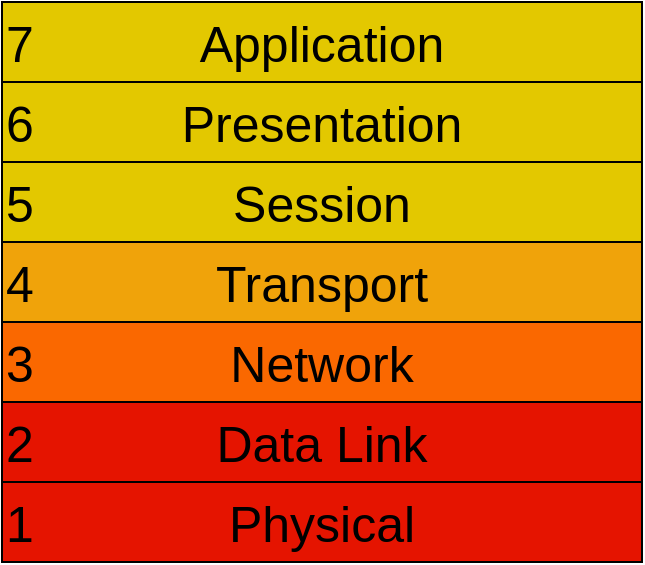 <mxfile>
    <diagram id="5eFzygX6tdotsyTZl9x6" name="Page-1">
        <mxGraphModel dx="1372" dy="1356" grid="1" gridSize="10" guides="1" tooltips="1" connect="1" arrows="1" fold="1" page="1" pageScale="1" pageWidth="850" pageHeight="1100" math="0" shadow="0">
            <root>
                <mxCell id="0"/>
                <mxCell id="1" parent="0"/>
                <mxCell id="2" value="Session" style="rounded=0;whiteSpace=wrap;html=1;fontSize=25;fillColor=#e3c800;fontColor=#000000;strokeColor=#000000;" vertex="1" parent="1">
                    <mxGeometry x="20" y="100" width="320" height="40" as="geometry"/>
                </mxCell>
                <mxCell id="3" value="Transport" style="rounded=0;whiteSpace=wrap;html=1;fontSize=25;fillColor=#f0a30a;fontColor=#000000;strokeColor=#000000;" vertex="1" parent="1">
                    <mxGeometry x="20" y="140" width="320" height="40" as="geometry"/>
                </mxCell>
                <mxCell id="4" value="Network" style="rounded=0;whiteSpace=wrap;html=1;fontSize=25;fillColor=#fa6800;fontColor=#000000;strokeColor=#000000;" vertex="1" parent="1">
                    <mxGeometry x="20" y="180" width="320" height="40" as="geometry"/>
                </mxCell>
                <mxCell id="5" value="Data Link" style="rounded=0;whiteSpace=wrap;html=1;fontSize=25;fillColor=#e51400;fontColor=#000000;strokeColor=#000000;" vertex="1" parent="1">
                    <mxGeometry x="20" y="220" width="320" height="40" as="geometry"/>
                </mxCell>
                <mxCell id="6" value="Physical" style="rounded=0;whiteSpace=wrap;html=1;fontSize=25;fillColor=#e51400;fontColor=#000000;strokeColor=#000000;" vertex="1" parent="1">
                    <mxGeometry x="20" y="260" width="320" height="40" as="geometry"/>
                </mxCell>
                <mxCell id="7" value="5" style="text;html=1;strokeColor=none;fillColor=none;align=left;verticalAlign=middle;whiteSpace=wrap;rounded=0;fontSize=25;fontColor=#000000;" vertex="1" parent="1">
                    <mxGeometry x="20" y="105" width="60" height="30" as="geometry"/>
                </mxCell>
                <mxCell id="8" value="3" style="text;html=1;strokeColor=none;fillColor=none;align=left;verticalAlign=middle;whiteSpace=wrap;rounded=0;fontSize=25;fontColor=#000000;" vertex="1" parent="1">
                    <mxGeometry x="20" y="185" width="60" height="30" as="geometry"/>
                </mxCell>
                <mxCell id="9" value="4" style="text;html=1;strokeColor=none;fillColor=none;align=left;verticalAlign=middle;whiteSpace=wrap;rounded=0;fontSize=25;fontColor=#000000;" vertex="1" parent="1">
                    <mxGeometry x="20" y="145" width="60" height="30" as="geometry"/>
                </mxCell>
                <mxCell id="10" value="1" style="text;html=1;strokeColor=none;fillColor=none;align=left;verticalAlign=middle;whiteSpace=wrap;rounded=0;fontSize=25;fontColor=#000000;" vertex="1" parent="1">
                    <mxGeometry x="20" y="265" width="60" height="30" as="geometry"/>
                </mxCell>
                <mxCell id="11" value="2" style="text;html=1;strokeColor=none;fillColor=none;align=left;verticalAlign=middle;whiteSpace=wrap;rounded=0;fontSize=25;fontColor=#000000;" vertex="1" parent="1">
                    <mxGeometry x="20" y="225" width="60" height="30" as="geometry"/>
                </mxCell>
                <mxCell id="13" value="Presentation" style="rounded=0;whiteSpace=wrap;html=1;fontSize=25;fillColor=#e3c800;fontColor=#000000;strokeColor=#000000;" vertex="1" parent="1">
                    <mxGeometry x="20" y="60" width="320" height="40" as="geometry"/>
                </mxCell>
                <mxCell id="14" value="6" style="text;html=1;strokeColor=none;fillColor=none;align=left;verticalAlign=middle;whiteSpace=wrap;rounded=0;fontSize=25;fontColor=#000000;" vertex="1" parent="1">
                    <mxGeometry x="20" y="65" width="60" height="30" as="geometry"/>
                </mxCell>
                <mxCell id="15" value="Application" style="rounded=0;whiteSpace=wrap;html=1;fontSize=25;fillColor=#e3c800;fontColor=#000000;strokeColor=#000000;" vertex="1" parent="1">
                    <mxGeometry x="20" y="20" width="320" height="40" as="geometry"/>
                </mxCell>
                <mxCell id="16" value="7" style="text;html=1;strokeColor=none;fillColor=none;align=left;verticalAlign=middle;whiteSpace=wrap;rounded=0;fontSize=25;fontColor=#000000;" vertex="1" parent="1">
                    <mxGeometry x="20" y="25" width="60" height="30" as="geometry"/>
                </mxCell>
            </root>
        </mxGraphModel>
    </diagram>
</mxfile>